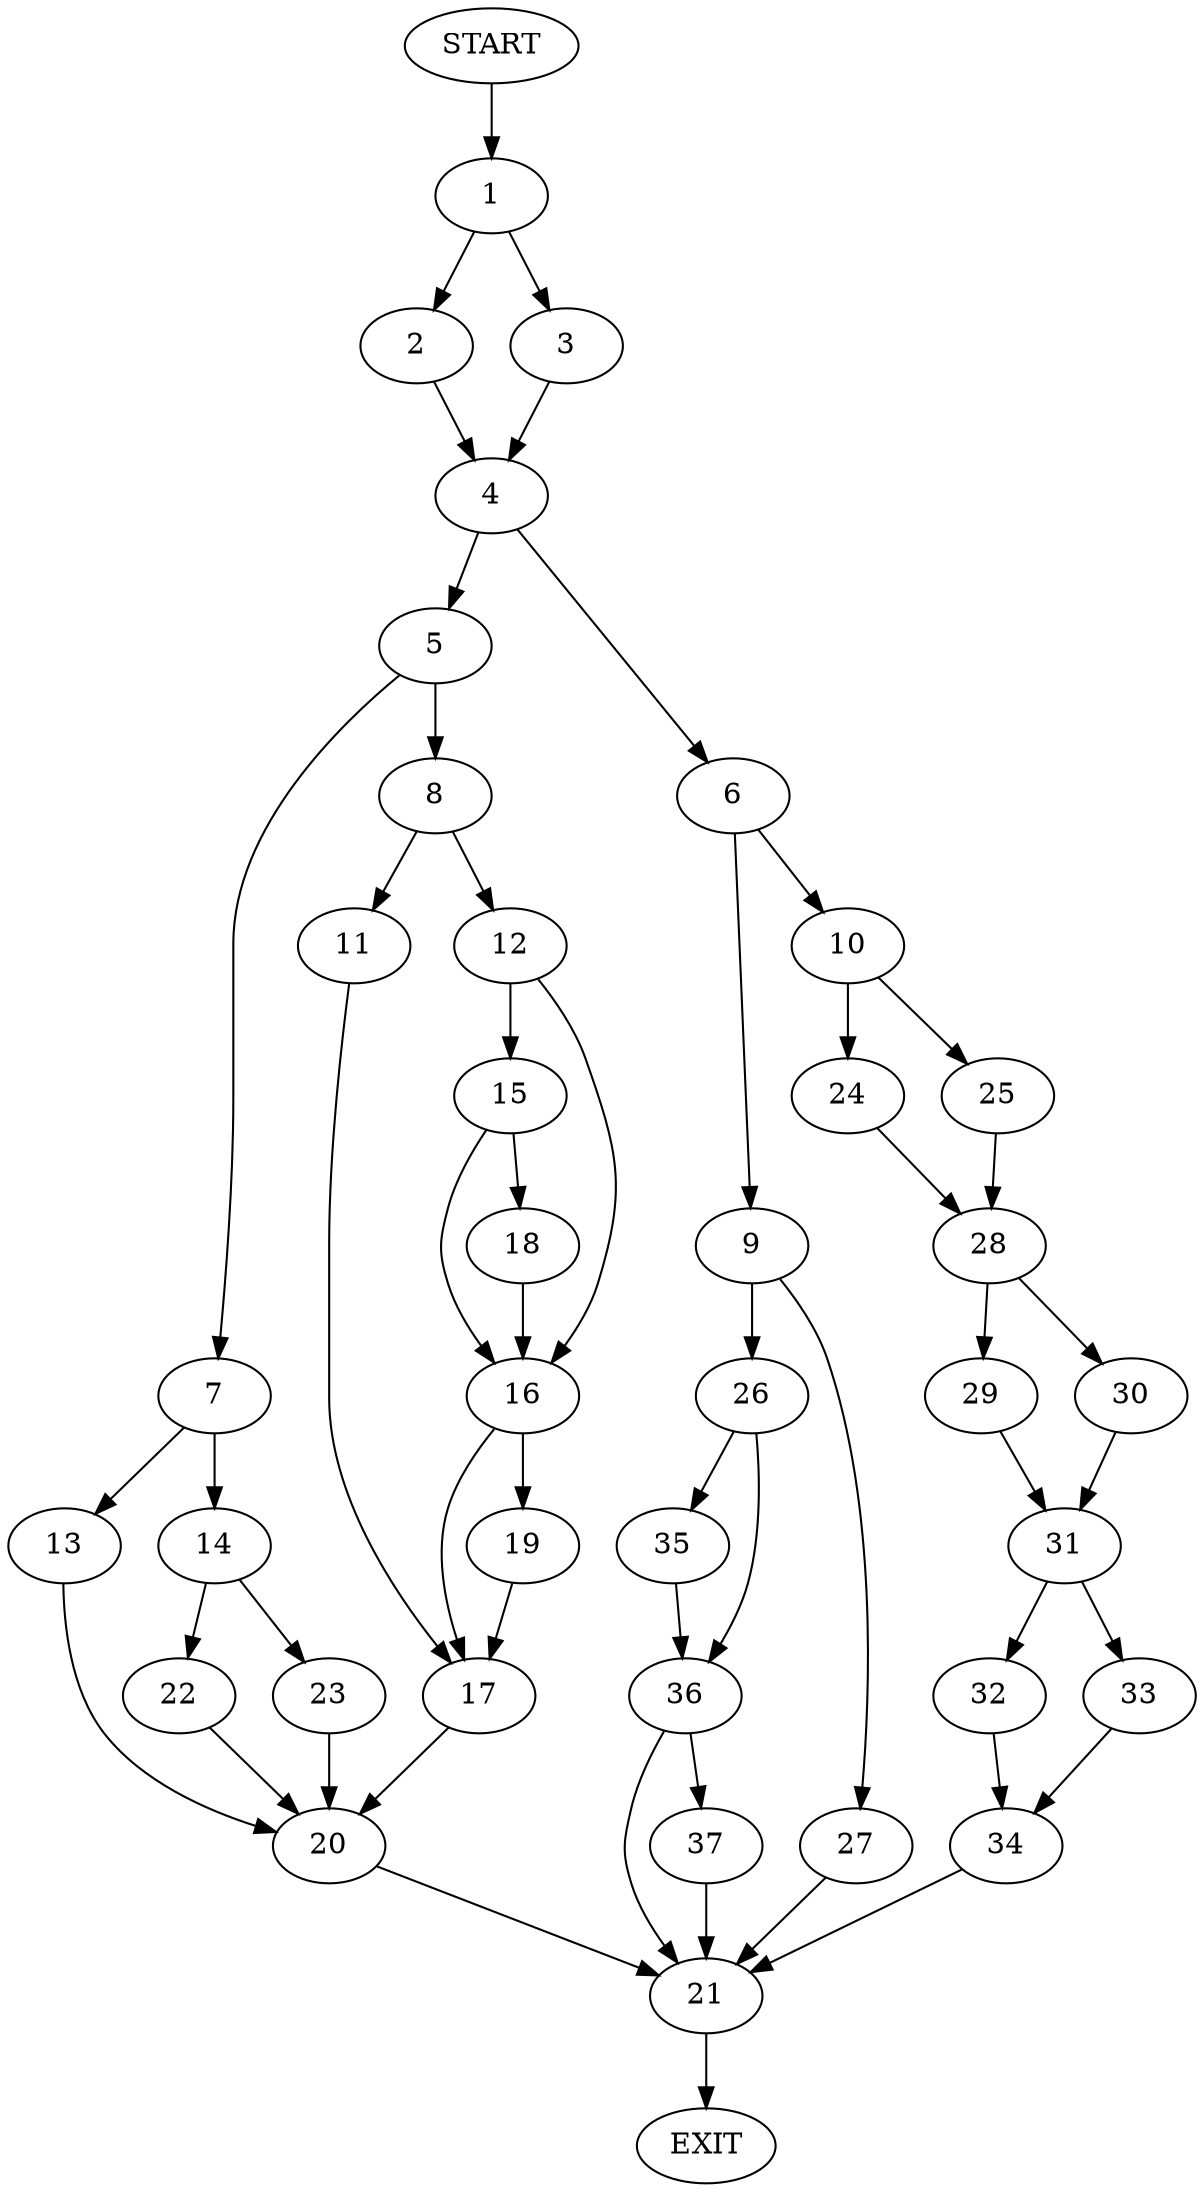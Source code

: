 digraph {
0 [label="START"]
38 [label="EXIT"]
0 -> 1
1 -> 2
1 -> 3
2 -> 4
3 -> 4
4 -> 5
4 -> 6
5 -> 7
5 -> 8
6 -> 9
6 -> 10
8 -> 11
8 -> 12
7 -> 13
7 -> 14
12 -> 15
12 -> 16
11 -> 17
15 -> 18
15 -> 16
16 -> 19
16 -> 17
18 -> 16
17 -> 20
19 -> 17
20 -> 21
13 -> 20
14 -> 22
14 -> 23
23 -> 20
22 -> 20
21 -> 38
10 -> 24
10 -> 25
9 -> 26
9 -> 27
25 -> 28
24 -> 28
28 -> 29
28 -> 30
29 -> 31
30 -> 31
31 -> 32
31 -> 33
32 -> 34
33 -> 34
34 -> 21
26 -> 35
26 -> 36
27 -> 21
35 -> 36
36 -> 37
36 -> 21
37 -> 21
}
